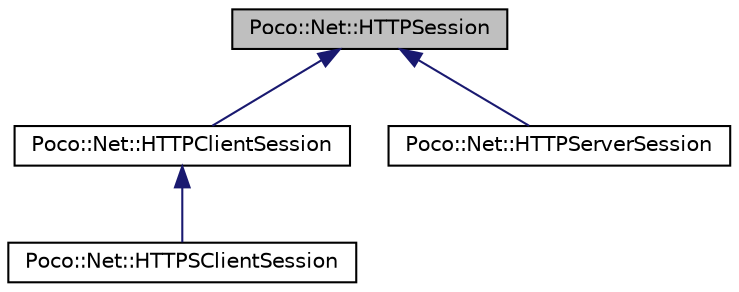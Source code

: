 digraph "Poco::Net::HTTPSession"
{
 // LATEX_PDF_SIZE
  edge [fontname="Helvetica",fontsize="10",labelfontname="Helvetica",labelfontsize="10"];
  node [fontname="Helvetica",fontsize="10",shape=record];
  Node1 [label="Poco::Net::HTTPSession",height=0.2,width=0.4,color="black", fillcolor="grey75", style="filled", fontcolor="black",tooltip=" "];
  Node1 -> Node2 [dir="back",color="midnightblue",fontsize="10",style="solid",fontname="Helvetica"];
  Node2 [label="Poco::Net::HTTPClientSession",height=0.2,width=0.4,color="black", fillcolor="white", style="filled",URL="$classPoco_1_1Net_1_1HTTPClientSession.html",tooltip=" "];
  Node2 -> Node3 [dir="back",color="midnightblue",fontsize="10",style="solid",fontname="Helvetica"];
  Node3 [label="Poco::Net::HTTPSClientSession",height=0.2,width=0.4,color="black", fillcolor="white", style="filled",URL="$classPoco_1_1Net_1_1HTTPSClientSession.html",tooltip=" "];
  Node1 -> Node4 [dir="back",color="midnightblue",fontsize="10",style="solid",fontname="Helvetica"];
  Node4 [label="Poco::Net::HTTPServerSession",height=0.2,width=0.4,color="black", fillcolor="white", style="filled",URL="$classPoco_1_1Net_1_1HTTPServerSession.html",tooltip=" "];
}
